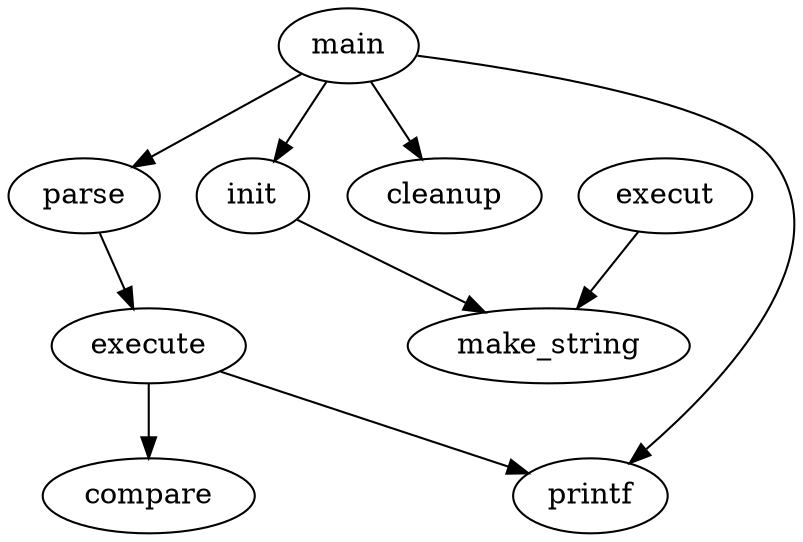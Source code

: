 digraph G {
  main -> parse -> execute;
  main -> init;
  main -> cleanup ;
  execut -> make_string;
  execute -> printf
  init -> make_string;
  main -> printf;
  execute -> compare;
}
